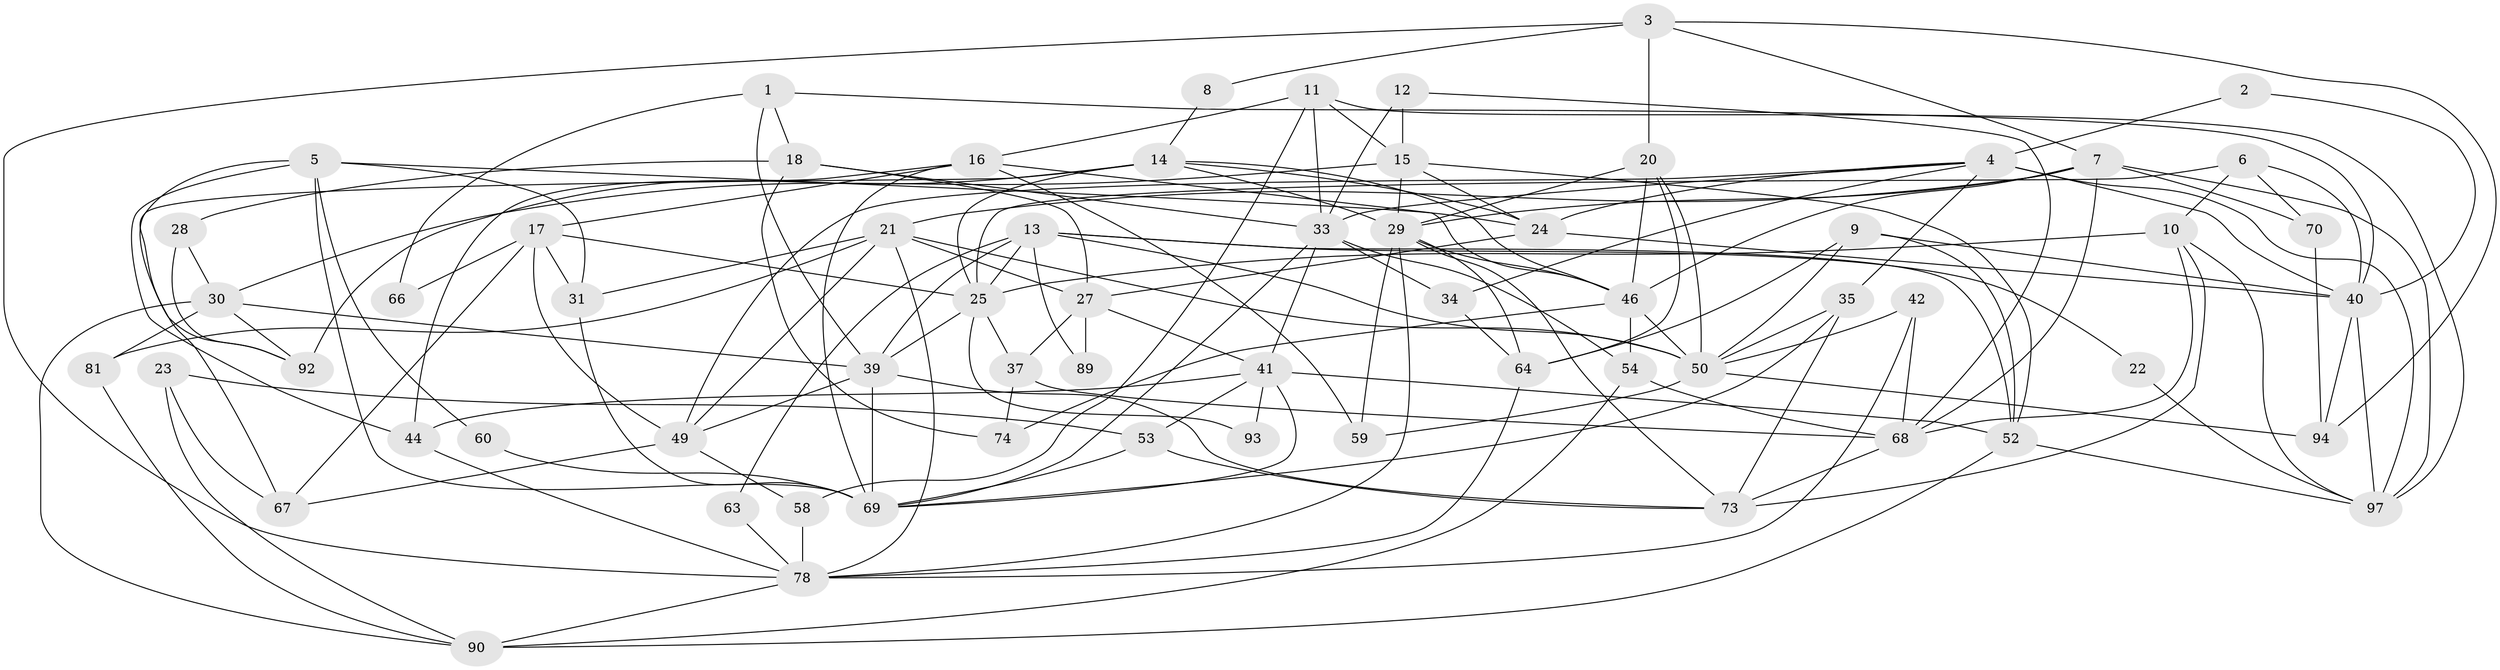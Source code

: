 // original degree distribution, {2: 0.19, 5: 0.15, 6: 0.17, 3: 0.22, 4: 0.24, 9: 0.01, 7: 0.02}
// Generated by graph-tools (version 1.1) at 2025/11/02/21/25 10:11:14]
// undirected, 64 vertices, 161 edges
graph export_dot {
graph [start="1"]
  node [color=gray90,style=filled];
  1 [super="+36"];
  2;
  3 [super="+56"];
  4 [super="+38"];
  5 [super="+47"];
  6 [super="+19"];
  7 [super="+61"];
  8;
  9;
  10 [super="+43"];
  11 [super="+65"];
  12;
  13 [super="+82"];
  14 [super="+26"];
  15 [super="+96"];
  16 [super="+80"];
  17 [super="+55"];
  18 [super="+83"];
  20 [super="+79"];
  21 [super="+32"];
  22;
  23;
  24 [super="+95"];
  25 [super="+98"];
  27 [super="+86"];
  28;
  29 [super="+57"];
  30 [super="+45"];
  31;
  33 [super="+62"];
  34;
  35 [super="+75"];
  37;
  39 [super="+48"];
  40 [super="+85"];
  41 [super="+51"];
  42;
  44;
  46 [super="+77"];
  49 [super="+84"];
  50 [super="+76"];
  52;
  53;
  54 [super="+87"];
  58;
  59;
  60;
  63;
  64;
  66;
  67 [super="+71"];
  68 [super="+91"];
  69 [super="+72"];
  70;
  73;
  74;
  78 [super="+88"];
  81;
  89;
  90;
  92 [super="+100"];
  93;
  94;
  97 [super="+99"];
  1 -- 40;
  1 -- 18;
  1 -- 66;
  1 -- 39;
  2 -- 40;
  2 -- 4;
  3 -- 8;
  3 -- 20;
  3 -- 7;
  3 -- 94;
  3 -- 78;
  4 -- 24;
  4 -- 33;
  4 -- 34;
  4 -- 97;
  4 -- 40 [weight=2];
  4 -- 49;
  4 -- 35;
  5 -- 31;
  5 -- 44;
  5 -- 60;
  5 -- 24;
  5 -- 69;
  5 -- 92;
  6 -- 40;
  6 -- 70;
  6 -- 10;
  6 -- 25;
  7 -- 70;
  7 -- 21;
  7 -- 68;
  7 -- 46;
  7 -- 29;
  7 -- 97;
  8 -- 14;
  9 -- 52;
  9 -- 64;
  9 -- 50;
  9 -- 40;
  10 -- 68;
  10 -- 25;
  10 -- 73;
  10 -- 97;
  11 -- 33;
  11 -- 58;
  11 -- 97;
  11 -- 15;
  11 -- 16;
  12 -- 33;
  12 -- 68;
  12 -- 15;
  13 -- 52;
  13 -- 22;
  13 -- 89;
  13 -- 50;
  13 -- 39;
  13 -- 25;
  13 -- 63;
  14 -- 46;
  14 -- 24;
  14 -- 29;
  14 -- 25;
  14 -- 67;
  14 -- 92;
  15 -- 52;
  15 -- 24;
  15 -- 29;
  15 -- 30;
  16 -- 44;
  16 -- 17;
  16 -- 69;
  16 -- 59;
  16 -- 46;
  17 -- 25;
  17 -- 66;
  17 -- 31;
  17 -- 49;
  17 -- 67;
  18 -- 74;
  18 -- 27;
  18 -- 28;
  18 -- 33;
  20 -- 46;
  20 -- 29;
  20 -- 64;
  20 -- 50;
  21 -- 50;
  21 -- 31;
  21 -- 81;
  21 -- 78;
  21 -- 27;
  21 -- 49;
  22 -- 97;
  23 -- 90;
  23 -- 53;
  23 -- 67;
  24 -- 40;
  24 -- 27;
  25 -- 37;
  25 -- 39;
  25 -- 93;
  27 -- 89;
  27 -- 37;
  27 -- 41;
  28 -- 92;
  28 -- 30;
  29 -- 64;
  29 -- 73;
  29 -- 78;
  29 -- 59;
  29 -- 46;
  30 -- 81;
  30 -- 92;
  30 -- 90;
  30 -- 39;
  31 -- 69;
  33 -- 69;
  33 -- 34;
  33 -- 41;
  33 -- 54;
  34 -- 64;
  35 -- 50 [weight=2];
  35 -- 69;
  35 -- 73;
  37 -- 74;
  37 -- 68;
  39 -- 73;
  39 -- 49;
  39 -- 69;
  40 -- 94;
  40 -- 97;
  41 -- 44;
  41 -- 52;
  41 -- 53;
  41 -- 69;
  41 -- 93;
  42 -- 50;
  42 -- 68;
  42 -- 78;
  44 -- 78;
  46 -- 74;
  46 -- 50;
  46 -- 54;
  49 -- 67;
  49 -- 58;
  50 -- 94;
  50 -- 59;
  52 -- 97;
  52 -- 90;
  53 -- 73;
  53 -- 69;
  54 -- 90;
  54 -- 68;
  58 -- 78;
  60 -- 69;
  63 -- 78;
  64 -- 78;
  68 -- 73;
  70 -- 94;
  78 -- 90;
  81 -- 90;
}
